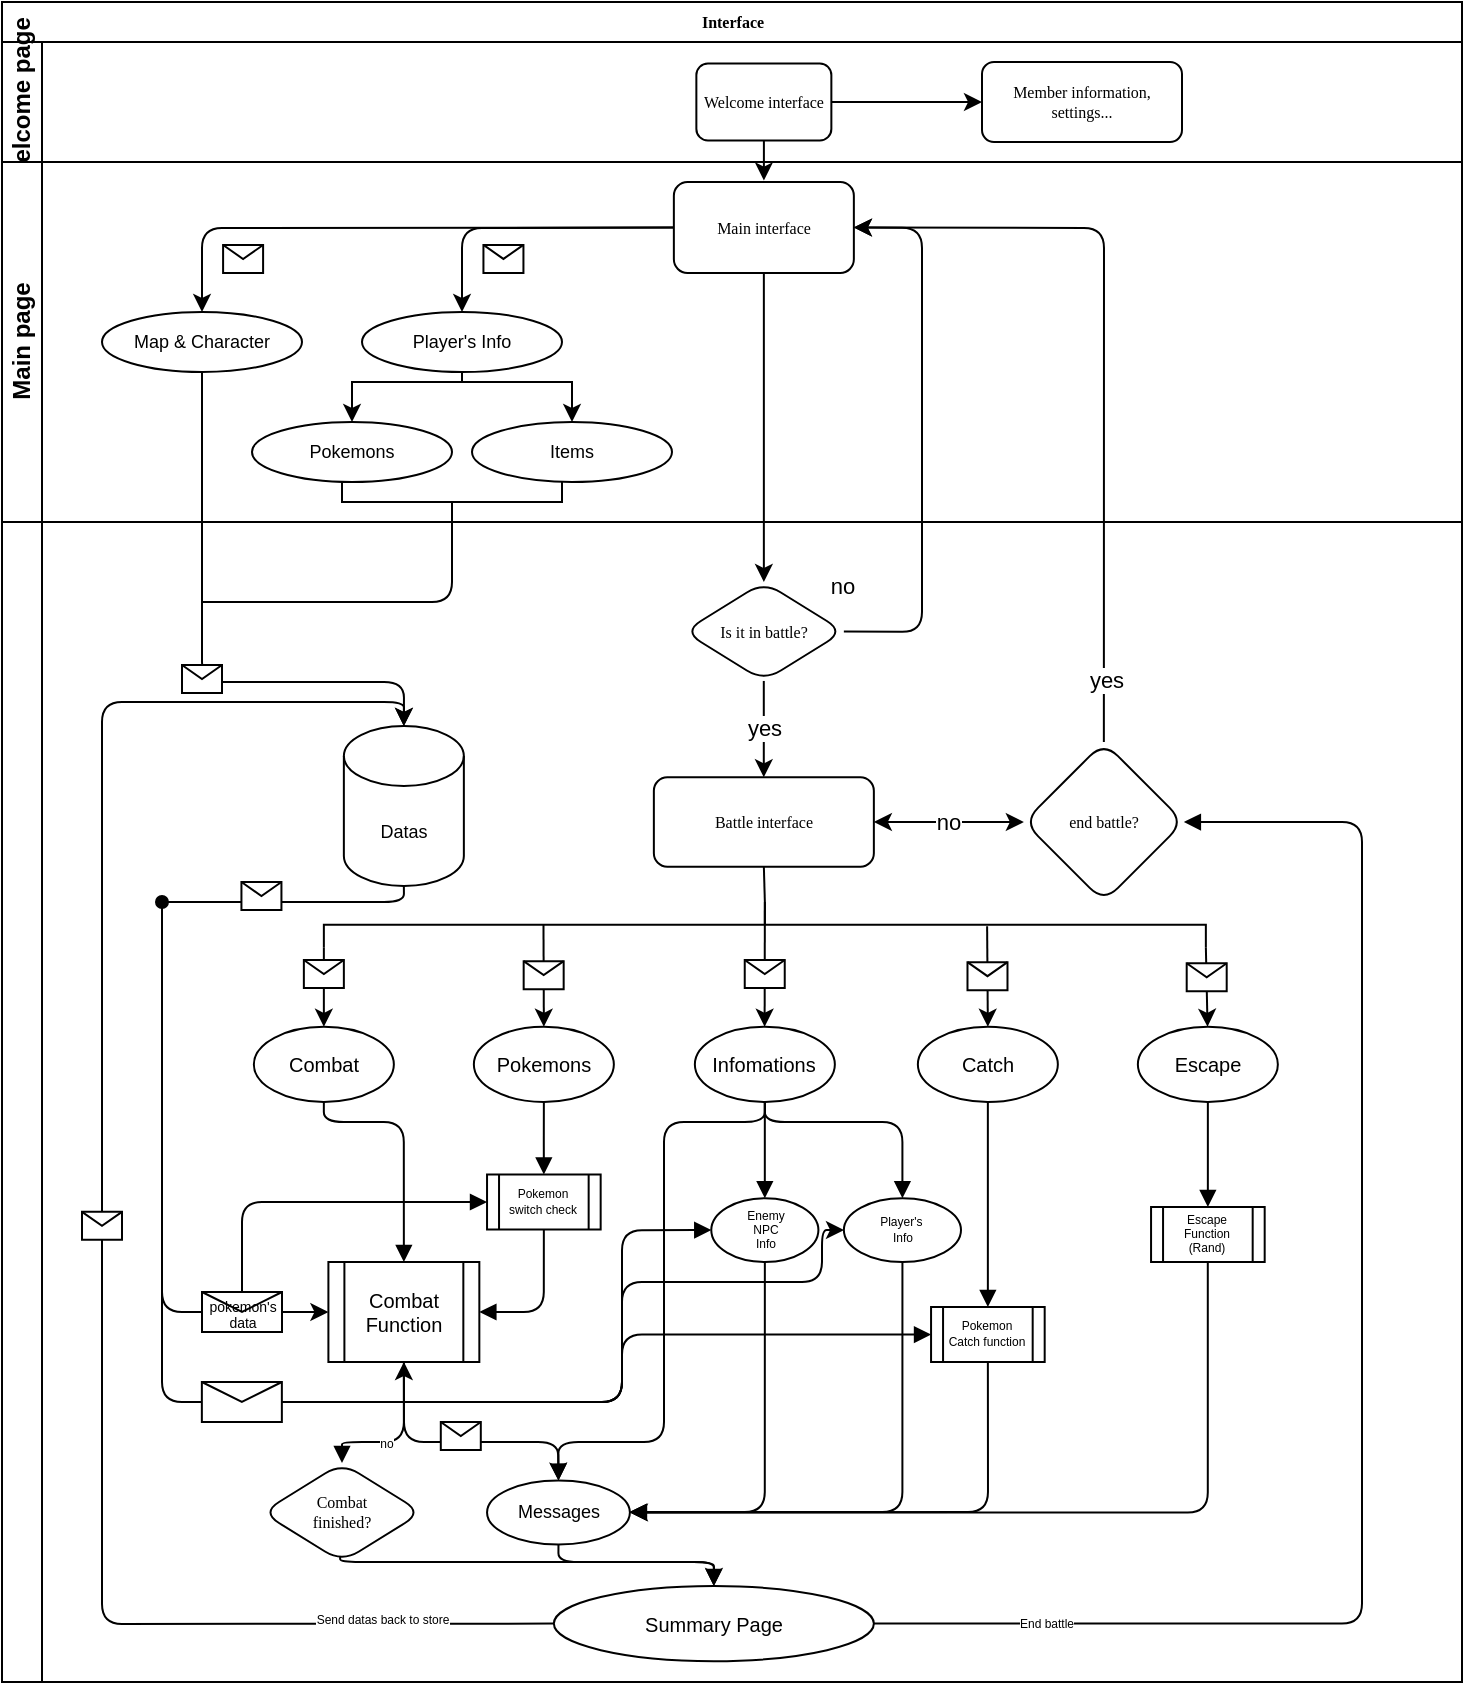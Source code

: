 <mxfile version="13.8.5" type="github">
  <diagram name="Page-1" id="c7488fd3-1785-93aa-aadb-54a6760d102a">
    <mxGraphModel dx="1728" dy="975" grid="1" gridSize="10" guides="1" tooltips="1" connect="1" arrows="1" fold="1" page="1" pageScale="1" pageWidth="1100" pageHeight="850" background="#ffffff" math="0" shadow="0">
      <root>
        <mxCell id="0" />
        <mxCell id="1" parent="0" />
        <mxCell id="2b4e8129b02d487f-1" value="Interface" style="swimlane;html=1;childLayout=stackLayout;horizontal=1;startSize=20;horizontalStack=0;rounded=0;shadow=0;labelBackgroundColor=none;strokeWidth=1;fontFamily=Verdana;fontSize=8;align=center;" parent="1" vertex="1">
          <mxGeometry x="170" y="4" width="730" height="840" as="geometry" />
        </mxCell>
        <mxCell id="2b4e8129b02d487f-2" value="Welcome page" style="swimlane;html=1;startSize=20;horizontal=0;" parent="2b4e8129b02d487f-1" vertex="1">
          <mxGeometry y="20" width="730" height="60" as="geometry" />
        </mxCell>
        <mxCell id="2b4e8129b02d487f-6" value="Welcome interface" style="rounded=1;whiteSpace=wrap;html=1;shadow=0;labelBackgroundColor=none;strokeWidth=1;fontFamily=Verdana;fontSize=8;align=center;" parent="2b4e8129b02d487f-2" vertex="1">
          <mxGeometry x="347.18" y="10.75" width="67.5" height="38.5" as="geometry" />
        </mxCell>
        <mxCell id="V-WNcpBq3XY5_iLDuH0P-9" value="Member information,&lt;br&gt;settings..." style="whiteSpace=wrap;html=1;rounded=1;shadow=0;fontFamily=Verdana;fontSize=8;strokeWidth=1;" vertex="1" parent="2b4e8129b02d487f-2">
          <mxGeometry x="490" y="10" width="100" height="40" as="geometry" />
        </mxCell>
        <mxCell id="V-WNcpBq3XY5_iLDuH0P-10" value="" style="edgeStyle=orthogonalEdgeStyle;rounded=0;orthogonalLoop=1;jettySize=auto;html=1;" edge="1" parent="2b4e8129b02d487f-2" source="2b4e8129b02d487f-6" target="V-WNcpBq3XY5_iLDuH0P-9">
          <mxGeometry relative="1" as="geometry" />
        </mxCell>
        <mxCell id="2b4e8129b02d487f-3" value="Main page" style="swimlane;html=1;startSize=20;horizontal=0;" parent="2b4e8129b02d487f-1" vertex="1">
          <mxGeometry y="80" width="730" height="180" as="geometry" />
        </mxCell>
        <mxCell id="V-WNcpBq3XY5_iLDuH0P-12" value="Main interface" style="whiteSpace=wrap;html=1;rounded=1;shadow=0;fontFamily=Verdana;fontSize=8;strokeWidth=1;" vertex="1" parent="2b4e8129b02d487f-3">
          <mxGeometry x="335.93" y="10" width="90" height="45.5" as="geometry" />
        </mxCell>
        <mxCell id="V-WNcpBq3XY5_iLDuH0P-33" value="Map &amp;amp; Character" style="ellipse;whiteSpace=wrap;html=1;fontSize=9;" vertex="1" parent="2b4e8129b02d487f-3">
          <mxGeometry x="50" y="75" width="100" height="30" as="geometry" />
        </mxCell>
        <mxCell id="V-WNcpBq3XY5_iLDuH0P-49" style="edgeStyle=orthogonalEdgeStyle;rounded=0;orthogonalLoop=1;jettySize=auto;html=1;entryX=0.5;entryY=0;entryDx=0;entryDy=0;fontSize=6;" edge="1" parent="2b4e8129b02d487f-3" source="V-WNcpBq3XY5_iLDuH0P-34" target="V-WNcpBq3XY5_iLDuH0P-39">
          <mxGeometry relative="1" as="geometry">
            <Array as="points">
              <mxPoint x="230" y="110" />
              <mxPoint x="175" y="110" />
            </Array>
          </mxGeometry>
        </mxCell>
        <mxCell id="V-WNcpBq3XY5_iLDuH0P-50" style="edgeStyle=orthogonalEdgeStyle;rounded=0;orthogonalLoop=1;jettySize=auto;html=1;entryX=0.5;entryY=0;entryDx=0;entryDy=0;fontSize=6;" edge="1" parent="2b4e8129b02d487f-3" source="V-WNcpBq3XY5_iLDuH0P-34" target="V-WNcpBq3XY5_iLDuH0P-40">
          <mxGeometry relative="1" as="geometry">
            <Array as="points">
              <mxPoint x="230" y="110" />
              <mxPoint x="285" y="110" />
            </Array>
          </mxGeometry>
        </mxCell>
        <mxCell id="V-WNcpBq3XY5_iLDuH0P-34" value="Player&#39;s Info" style="ellipse;whiteSpace=wrap;html=1;fontSize=9;" vertex="1" parent="2b4e8129b02d487f-3">
          <mxGeometry x="180" y="75" width="100" height="30" as="geometry" />
        </mxCell>
        <mxCell id="V-WNcpBq3XY5_iLDuH0P-39" value="Pokemons" style="ellipse;whiteSpace=wrap;html=1;fontSize=9;" vertex="1" parent="2b4e8129b02d487f-3">
          <mxGeometry x="125" y="130" width="100" height="30" as="geometry" />
        </mxCell>
        <mxCell id="V-WNcpBq3XY5_iLDuH0P-40" value="Items" style="ellipse;whiteSpace=wrap;html=1;fontSize=9;" vertex="1" parent="2b4e8129b02d487f-3">
          <mxGeometry x="235" y="130" width="100" height="30" as="geometry" />
        </mxCell>
        <mxCell id="V-WNcpBq3XY5_iLDuH0P-53" value="" style="endArrow=classic;html=1;fontSize=6;exitX=0;exitY=0.5;exitDx=0;exitDy=0;entryX=0.5;entryY=0;entryDx=0;entryDy=0;" edge="1" parent="2b4e8129b02d487f-3" source="V-WNcpBq3XY5_iLDuH0P-12" target="V-WNcpBq3XY5_iLDuH0P-34">
          <mxGeometry relative="1" as="geometry">
            <mxPoint x="90" y="40" as="sourcePoint" />
            <mxPoint x="190" y="40" as="targetPoint" />
            <Array as="points">
              <mxPoint x="230" y="33" />
            </Array>
          </mxGeometry>
        </mxCell>
        <mxCell id="V-WNcpBq3XY5_iLDuH0P-54" value="" style="shape=message;html=1;outlineConnect=0;" vertex="1" parent="V-WNcpBq3XY5_iLDuH0P-53">
          <mxGeometry width="20" height="14" relative="1" as="geometry">
            <mxPoint x="-21.21" y="8.54" as="offset" />
          </mxGeometry>
        </mxCell>
        <mxCell id="V-WNcpBq3XY5_iLDuH0P-55" value="" style="endArrow=classic;html=1;fontSize=6;exitX=0;exitY=0.5;exitDx=0;exitDy=0;entryX=0.5;entryY=0;entryDx=0;entryDy=0;" edge="1" parent="2b4e8129b02d487f-3" source="V-WNcpBq3XY5_iLDuH0P-12" target="V-WNcpBq3XY5_iLDuH0P-33">
          <mxGeometry relative="1" as="geometry">
            <mxPoint x="90" y="50" as="sourcePoint" />
            <mxPoint x="190" y="50" as="targetPoint" />
            <Array as="points">
              <mxPoint x="100" y="33" />
            </Array>
          </mxGeometry>
        </mxCell>
        <mxCell id="V-WNcpBq3XY5_iLDuH0P-56" value="" style="shape=message;html=1;outlineConnect=0;" vertex="1" parent="V-WNcpBq3XY5_iLDuH0P-55">
          <mxGeometry width="20" height="14" relative="1" as="geometry">
            <mxPoint x="-86.38" y="8.6" as="offset" />
          </mxGeometry>
        </mxCell>
        <mxCell id="V-WNcpBq3XY5_iLDuH0P-13" value="" style="edgeStyle=orthogonalEdgeStyle;rounded=0;orthogonalLoop=1;jettySize=auto;html=1;" edge="1" parent="2b4e8129b02d487f-1" source="2b4e8129b02d487f-6" target="V-WNcpBq3XY5_iLDuH0P-12">
          <mxGeometry relative="1" as="geometry" />
        </mxCell>
        <mxCell id="V-WNcpBq3XY5_iLDuH0P-15" value="" style="edgeStyle=orthogonalEdgeStyle;rounded=0;orthogonalLoop=1;jettySize=auto;html=1;" edge="1" parent="2b4e8129b02d487f-1" source="V-WNcpBq3XY5_iLDuH0P-12" target="V-WNcpBq3XY5_iLDuH0P-14">
          <mxGeometry relative="1" as="geometry" />
        </mxCell>
        <mxCell id="V-WNcpBq3XY5_iLDuH0P-16" value="" style="endArrow=classic;html=1;exitX=1;exitY=0.5;exitDx=0;exitDy=0;entryX=1;entryY=0.5;entryDx=0;entryDy=0;" edge="1" parent="2b4e8129b02d487f-1" source="V-WNcpBq3XY5_iLDuH0P-14" target="V-WNcpBq3XY5_iLDuH0P-12">
          <mxGeometry width="50" height="50" relative="1" as="geometry">
            <mxPoint x="240" y="410" as="sourcePoint" />
            <mxPoint x="290" y="360" as="targetPoint" />
            <Array as="points">
              <mxPoint x="460" y="315" />
              <mxPoint x="460" y="113" />
            </Array>
          </mxGeometry>
        </mxCell>
        <mxCell id="V-WNcpBq3XY5_iLDuH0P-25" value="no" style="edgeLabel;html=1;align=center;verticalAlign=middle;resizable=0;points=[];" vertex="1" connectable="0" parent="V-WNcpBq3XY5_iLDuH0P-16">
          <mxGeometry x="-0.431" y="20" relative="1" as="geometry">
            <mxPoint x="-20" y="16.11" as="offset" />
          </mxGeometry>
        </mxCell>
        <mxCell id="V-WNcpBq3XY5_iLDuH0P-21" value="" style="endArrow=classic;html=1;exitX=0.5;exitY=0;exitDx=0;exitDy=0;entryX=1;entryY=0.5;entryDx=0;entryDy=0;" edge="1" parent="2b4e8129b02d487f-1" source="V-WNcpBq3XY5_iLDuH0P-19" target="V-WNcpBq3XY5_iLDuH0P-12">
          <mxGeometry width="50" height="50" relative="1" as="geometry">
            <mxPoint x="250" y="360" as="sourcePoint" />
            <mxPoint x="300" y="310" as="targetPoint" />
            <Array as="points">
              <mxPoint x="551" y="113" />
            </Array>
          </mxGeometry>
        </mxCell>
        <mxCell id="V-WNcpBq3XY5_iLDuH0P-28" value="yes" style="edgeLabel;html=1;align=center;verticalAlign=middle;resizable=0;points=[];" vertex="1" connectable="0" parent="V-WNcpBq3XY5_iLDuH0P-21">
          <mxGeometry x="-0.835" y="-1" relative="1" as="geometry">
            <mxPoint as="offset" />
          </mxGeometry>
        </mxCell>
        <mxCell id="V-WNcpBq3XY5_iLDuH0P-63" value="" style="endArrow=classic;html=1;fontSize=6;exitX=0.5;exitY=1;exitDx=0;exitDy=0;entryX=0.5;entryY=0;entryDx=0;entryDy=0;entryPerimeter=0;" edge="1" parent="2b4e8129b02d487f-1" source="V-WNcpBq3XY5_iLDuH0P-33" target="V-WNcpBq3XY5_iLDuH0P-38">
          <mxGeometry relative="1" as="geometry">
            <mxPoint x="100" y="320" as="sourcePoint" />
            <mxPoint x="200" y="320" as="targetPoint" />
            <Array as="points">
              <mxPoint x="100" y="300" />
              <mxPoint x="100" y="340" />
              <mxPoint x="201" y="340" />
            </Array>
          </mxGeometry>
        </mxCell>
        <mxCell id="V-WNcpBq3XY5_iLDuH0P-64" value="" style="shape=message;html=1;outlineConnect=0;" vertex="1" parent="V-WNcpBq3XY5_iLDuH0P-63">
          <mxGeometry width="20" height="14" relative="1" as="geometry">
            <mxPoint x="-10" y="7.5" as="offset" />
          </mxGeometry>
        </mxCell>
        <mxCell id="2b4e8129b02d487f-4" value="&amp;nbsp;" style="swimlane;html=1;startSize=20;horizontal=0;" parent="2b4e8129b02d487f-1" vertex="1">
          <mxGeometry y="260" width="730" height="580" as="geometry">
            <mxRectangle y="320" width="680" height="20" as="alternateBounds" />
          </mxGeometry>
        </mxCell>
        <mxCell id="V-WNcpBq3XY5_iLDuH0P-14" value="Is it in battle?" style="rhombus;whiteSpace=wrap;html=1;rounded=1;shadow=0;fontFamily=Verdana;fontSize=8;strokeWidth=1;" vertex="1" parent="2b4e8129b02d487f-4">
          <mxGeometry x="340.93" y="30" width="80" height="49.5" as="geometry" />
        </mxCell>
        <mxCell id="V-WNcpBq3XY5_iLDuH0P-17" value="Battle interface" style="whiteSpace=wrap;html=1;rounded=1;shadow=0;fontFamily=Verdana;fontSize=8;strokeWidth=1;" vertex="1" parent="2b4e8129b02d487f-4">
          <mxGeometry x="325.93" y="127.63" width="110" height="44.75" as="geometry" />
        </mxCell>
        <mxCell id="V-WNcpBq3XY5_iLDuH0P-18" value="yes" style="edgeStyle=orthogonalEdgeStyle;rounded=0;orthogonalLoop=1;jettySize=auto;html=1;" edge="1" parent="2b4e8129b02d487f-4" source="V-WNcpBq3XY5_iLDuH0P-14" target="V-WNcpBq3XY5_iLDuH0P-17">
          <mxGeometry relative="1" as="geometry">
            <Array as="points">
              <mxPoint x="380.93" y="100" />
              <mxPoint x="380.93" y="100" />
            </Array>
          </mxGeometry>
        </mxCell>
        <mxCell id="V-WNcpBq3XY5_iLDuH0P-19" value="end battle?" style="rhombus;whiteSpace=wrap;html=1;rounded=1;shadow=0;fontFamily=Verdana;fontSize=8;strokeWidth=1;" vertex="1" parent="2b4e8129b02d487f-4">
          <mxGeometry x="510.93" y="110.005" width="80" height="80" as="geometry" />
        </mxCell>
        <mxCell id="V-WNcpBq3XY5_iLDuH0P-24" value="no" style="endArrow=classic;startArrow=classic;html=1;entryX=1;entryY=0.5;entryDx=0;entryDy=0;" edge="1" parent="2b4e8129b02d487f-4" target="V-WNcpBq3XY5_iLDuH0P-17">
          <mxGeometry width="50" height="50" relative="1" as="geometry">
            <mxPoint x="510.93" y="150" as="sourcePoint" />
            <mxPoint x="450.93" y="170" as="targetPoint" />
            <Array as="points">
              <mxPoint x="510.93" y="150" />
            </Array>
          </mxGeometry>
        </mxCell>
        <mxCell id="V-WNcpBq3XY5_iLDuH0P-38" value="Datas" style="shape=cylinder3;whiteSpace=wrap;html=1;boundedLbl=1;backgroundOutline=1;size=15;fontSize=9;" vertex="1" parent="2b4e8129b02d487f-4">
          <mxGeometry x="170.93" y="102" width="60" height="80" as="geometry" />
        </mxCell>
        <mxCell id="V-WNcpBq3XY5_iLDuH0P-46" value="" style="strokeWidth=1;html=1;shape=mxgraph.flowchart.annotation_2;align=left;labelPosition=right;pointerEvents=1;fontSize=6;direction=north;" vertex="1" parent="2b4e8129b02d487f-4">
          <mxGeometry x="170" y="-20" width="110" height="20" as="geometry" />
        </mxCell>
        <mxCell id="V-WNcpBq3XY5_iLDuH0P-115" style="edgeStyle=orthogonalEdgeStyle;rounded=1;orthogonalLoop=1;jettySize=auto;html=1;entryX=0.5;entryY=0;entryDx=0;entryDy=0;endArrow=block;endFill=1;fontSize=6;" edge="1" parent="2b4e8129b02d487f-4" source="V-WNcpBq3XY5_iLDuH0P-67" target="V-WNcpBq3XY5_iLDuH0P-107">
          <mxGeometry relative="1" as="geometry">
            <Array as="points">
              <mxPoint x="161" y="300" />
              <mxPoint x="201" y="300" />
            </Array>
          </mxGeometry>
        </mxCell>
        <mxCell id="V-WNcpBq3XY5_iLDuH0P-67" value="&lt;font style=&quot;font-size: 10px&quot;&gt;Combat&lt;/font&gt;" style="ellipse;whiteSpace=wrap;html=1;strokeWidth=1;fontSize=6;" vertex="1" parent="2b4e8129b02d487f-4">
          <mxGeometry x="125.93" y="252.38" width="70" height="37.62" as="geometry" />
        </mxCell>
        <mxCell id="V-WNcpBq3XY5_iLDuH0P-122" style="edgeStyle=orthogonalEdgeStyle;rounded=1;orthogonalLoop=1;jettySize=auto;html=1;entryX=0.5;entryY=0;entryDx=0;entryDy=0;endArrow=block;endFill=1;fontSize=6;" edge="1" parent="2b4e8129b02d487f-4" source="V-WNcpBq3XY5_iLDuH0P-68" target="V-WNcpBq3XY5_iLDuH0P-120">
          <mxGeometry relative="1" as="geometry" />
        </mxCell>
        <mxCell id="V-WNcpBq3XY5_iLDuH0P-68" value="&lt;font size=&quot;1&quot;&gt;Pokemons&lt;/font&gt;" style="ellipse;whiteSpace=wrap;html=1;strokeWidth=1;fontSize=6;" vertex="1" parent="2b4e8129b02d487f-4">
          <mxGeometry x="235.93" y="252.38" width="70" height="37.62" as="geometry" />
        </mxCell>
        <mxCell id="V-WNcpBq3XY5_iLDuH0P-129" style="edgeStyle=orthogonalEdgeStyle;rounded=1;orthogonalLoop=1;jettySize=auto;html=1;endArrow=block;endFill=1;fontSize=6;" edge="1" parent="2b4e8129b02d487f-4" source="V-WNcpBq3XY5_iLDuH0P-69" target="V-WNcpBq3XY5_iLDuH0P-127">
          <mxGeometry relative="1" as="geometry" />
        </mxCell>
        <mxCell id="V-WNcpBq3XY5_iLDuH0P-130" style="edgeStyle=orthogonalEdgeStyle;rounded=1;orthogonalLoop=1;jettySize=auto;html=1;entryX=0.5;entryY=0;entryDx=0;entryDy=0;endArrow=block;endFill=1;fontSize=6;" edge="1" parent="2b4e8129b02d487f-4" source="V-WNcpBq3XY5_iLDuH0P-69" target="V-WNcpBq3XY5_iLDuH0P-124">
          <mxGeometry relative="1" as="geometry">
            <Array as="points">
              <mxPoint x="381" y="300" />
              <mxPoint x="331" y="300" />
              <mxPoint x="331" y="460" />
              <mxPoint x="278" y="460" />
            </Array>
          </mxGeometry>
        </mxCell>
        <mxCell id="V-WNcpBq3XY5_iLDuH0P-131" style="edgeStyle=orthogonalEdgeStyle;rounded=1;orthogonalLoop=1;jettySize=auto;html=1;entryX=0.5;entryY=0;entryDx=0;entryDy=0;endArrow=block;endFill=1;fontSize=6;" edge="1" parent="2b4e8129b02d487f-4" source="V-WNcpBq3XY5_iLDuH0P-69" target="V-WNcpBq3XY5_iLDuH0P-128">
          <mxGeometry relative="1" as="geometry">
            <Array as="points">
              <mxPoint x="381" y="300" />
              <mxPoint x="450" y="300" />
            </Array>
          </mxGeometry>
        </mxCell>
        <mxCell id="V-WNcpBq3XY5_iLDuH0P-69" value="&lt;font size=&quot;1&quot;&gt;Infomations&lt;/font&gt;" style="ellipse;whiteSpace=wrap;html=1;strokeWidth=1;fontSize=6;" vertex="1" parent="2b4e8129b02d487f-4">
          <mxGeometry x="346.43" y="252.38" width="70" height="37.62" as="geometry" />
        </mxCell>
        <mxCell id="V-WNcpBq3XY5_iLDuH0P-150" style="edgeStyle=orthogonalEdgeStyle;rounded=1;orthogonalLoop=1;jettySize=auto;html=1;entryX=0.5;entryY=0;entryDx=0;entryDy=0;startArrow=none;startFill=0;endArrow=block;endFill=1;fontSize=6;" edge="1" parent="2b4e8129b02d487f-4" source="V-WNcpBq3XY5_iLDuH0P-70" target="V-WNcpBq3XY5_iLDuH0P-149">
          <mxGeometry relative="1" as="geometry" />
        </mxCell>
        <mxCell id="V-WNcpBq3XY5_iLDuH0P-70" value="&lt;font style=&quot;font-size: 10px&quot;&gt;Catch&lt;/font&gt;" style="ellipse;whiteSpace=wrap;html=1;strokeWidth=1;fontSize=6;" vertex="1" parent="2b4e8129b02d487f-4">
          <mxGeometry x="457.93" y="252.38" width="70" height="37.62" as="geometry" />
        </mxCell>
        <mxCell id="V-WNcpBq3XY5_iLDuH0P-161" style="edgeStyle=orthogonalEdgeStyle;rounded=1;orthogonalLoop=1;jettySize=auto;html=1;entryX=0.5;entryY=0;entryDx=0;entryDy=0;startArrow=none;startFill=0;endArrow=block;endFill=1;fontSize=6;" edge="1" parent="2b4e8129b02d487f-4" source="V-WNcpBq3XY5_iLDuH0P-71" target="V-WNcpBq3XY5_iLDuH0P-158">
          <mxGeometry relative="1" as="geometry" />
        </mxCell>
        <mxCell id="V-WNcpBq3XY5_iLDuH0P-71" value="&lt;font style=&quot;font-size: 10px&quot;&gt;Escape&lt;/font&gt;" style="ellipse;whiteSpace=wrap;html=1;strokeWidth=1;fontSize=6;" vertex="1" parent="2b4e8129b02d487f-4">
          <mxGeometry x="567.93" y="252.38" width="70" height="37.62" as="geometry" />
        </mxCell>
        <mxCell id="V-WNcpBq3XY5_iLDuH0P-72" value="" style="strokeWidth=1;html=1;shape=mxgraph.flowchart.annotation_2;align=left;labelPosition=right;pointerEvents=1;fontSize=6;direction=south;" vertex="1" parent="2b4e8129b02d487f-4">
          <mxGeometry x="160.93" y="190.01" width="441" height="22.62" as="geometry" />
        </mxCell>
        <mxCell id="V-WNcpBq3XY5_iLDuH0P-73" value="" style="endArrow=classic;html=1;fontSize=6;exitX=1;exitY=1;exitDx=0;exitDy=0;exitPerimeter=0;entryX=0.5;entryY=0;entryDx=0;entryDy=0;" edge="1" parent="2b4e8129b02d487f-4" source="V-WNcpBq3XY5_iLDuH0P-72" target="V-WNcpBq3XY5_iLDuH0P-67">
          <mxGeometry relative="1" as="geometry">
            <mxPoint x="222.93" y="230" as="sourcePoint" />
            <mxPoint x="322.93" y="230" as="targetPoint" />
          </mxGeometry>
        </mxCell>
        <mxCell id="V-WNcpBq3XY5_iLDuH0P-74" value="" style="shape=message;html=1;outlineConnect=0;" vertex="1" parent="V-WNcpBq3XY5_iLDuH0P-73">
          <mxGeometry width="20" height="14" relative="1" as="geometry">
            <mxPoint x="-10" y="-13.63" as="offset" />
          </mxGeometry>
        </mxCell>
        <mxCell id="V-WNcpBq3XY5_iLDuH0P-75" value="" style="endArrow=classic;html=1;fontSize=6;exitX=0.489;exitY=0.751;exitDx=0;exitDy=0;exitPerimeter=0;entryX=0.5;entryY=0;entryDx=0;entryDy=0;" edge="1" parent="2b4e8129b02d487f-4" source="V-WNcpBq3XY5_iLDuH0P-72" target="V-WNcpBq3XY5_iLDuH0P-68">
          <mxGeometry relative="1" as="geometry">
            <mxPoint x="242.93" y="330" as="sourcePoint" />
            <mxPoint x="342.93" y="330" as="targetPoint" />
          </mxGeometry>
        </mxCell>
        <mxCell id="V-WNcpBq3XY5_iLDuH0P-76" value="" style="shape=message;html=1;outlineConnect=0;" vertex="1" parent="V-WNcpBq3XY5_iLDuH0P-75">
          <mxGeometry width="20" height="14" relative="1" as="geometry">
            <mxPoint x="-10" y="-7" as="offset" />
          </mxGeometry>
        </mxCell>
        <mxCell id="V-WNcpBq3XY5_iLDuH0P-78" value="" style="endArrow=classic;html=1;fontSize=6;exitX=0;exitY=0.5;exitDx=0;exitDy=0;exitPerimeter=0;" edge="1" parent="2b4e8129b02d487f-4" source="V-WNcpBq3XY5_iLDuH0P-72" target="V-WNcpBq3XY5_iLDuH0P-69">
          <mxGeometry relative="1" as="geometry">
            <mxPoint x="280.739" y="211.071" as="sourcePoint" />
            <mxPoint x="280.93" y="262.38" as="targetPoint" />
          </mxGeometry>
        </mxCell>
        <mxCell id="V-WNcpBq3XY5_iLDuH0P-79" value="" style="shape=message;html=1;outlineConnect=0;" vertex="1" parent="V-WNcpBq3XY5_iLDuH0P-78">
          <mxGeometry width="20" height="14" relative="1" as="geometry">
            <mxPoint x="-10" y="-2" as="offset" />
          </mxGeometry>
        </mxCell>
        <mxCell id="V-WNcpBq3XY5_iLDuH0P-80" value="" style="endArrow=classic;html=1;fontSize=6;exitX=0.534;exitY=0.248;exitDx=0;exitDy=0;exitPerimeter=0;entryX=0.5;entryY=0;entryDx=0;entryDy=0;" edge="1" parent="2b4e8129b02d487f-4" source="V-WNcpBq3XY5_iLDuH0P-72" target="V-WNcpBq3XY5_iLDuH0P-70">
          <mxGeometry relative="1" as="geometry">
            <mxPoint x="290.739" y="221.071" as="sourcePoint" />
            <mxPoint x="290.93" y="272.38" as="targetPoint" />
          </mxGeometry>
        </mxCell>
        <mxCell id="V-WNcpBq3XY5_iLDuH0P-81" value="" style="shape=message;html=1;outlineConnect=0;" vertex="1" parent="V-WNcpBq3XY5_iLDuH0P-80">
          <mxGeometry width="20" height="14" relative="1" as="geometry">
            <mxPoint x="-10" y="-7" as="offset" />
          </mxGeometry>
        </mxCell>
        <mxCell id="V-WNcpBq3XY5_iLDuH0P-104" value="" style="endArrow=classic;html=1;fontSize=6;exitX=1;exitY=0;exitDx=0;exitDy=0;exitPerimeter=0;" edge="1" parent="2b4e8129b02d487f-4" source="V-WNcpBq3XY5_iLDuH0P-72" target="V-WNcpBq3XY5_iLDuH0P-71">
          <mxGeometry relative="1" as="geometry">
            <mxPoint x="280.739" y="211.071" as="sourcePoint" />
            <mxPoint x="280.93" y="262.38" as="targetPoint" />
          </mxGeometry>
        </mxCell>
        <mxCell id="V-WNcpBq3XY5_iLDuH0P-105" value="" style="shape=message;html=1;outlineConnect=0;" vertex="1" parent="V-WNcpBq3XY5_iLDuH0P-104">
          <mxGeometry width="20" height="14" relative="1" as="geometry">
            <mxPoint x="-10" y="-12" as="offset" />
          </mxGeometry>
        </mxCell>
        <mxCell id="V-WNcpBq3XY5_iLDuH0P-106" value="" style="endArrow=none;html=1;fontSize=6;entryX=0.5;entryY=1;entryDx=0;entryDy=0;exitX=0;exitY=0.5;exitDx=0;exitDy=0;exitPerimeter=0;" edge="1" parent="2b4e8129b02d487f-4" source="V-WNcpBq3XY5_iLDuH0P-72" target="V-WNcpBq3XY5_iLDuH0P-17">
          <mxGeometry width="50" height="50" relative="1" as="geometry">
            <mxPoint x="170.93" y="290" as="sourcePoint" />
            <mxPoint x="220.93" y="240" as="targetPoint" />
          </mxGeometry>
        </mxCell>
        <mxCell id="V-WNcpBq3XY5_iLDuH0P-139" style="edgeStyle=orthogonalEdgeStyle;rounded=1;orthogonalLoop=1;jettySize=auto;html=1;endArrow=block;endFill=1;fontSize=6;startArrow=classic;startFill=1;" edge="1" parent="2b4e8129b02d487f-4" source="V-WNcpBq3XY5_iLDuH0P-107" target="V-WNcpBq3XY5_iLDuH0P-138">
          <mxGeometry relative="1" as="geometry">
            <Array as="points">
              <mxPoint x="201" y="460" />
              <mxPoint x="170" y="460" />
            </Array>
          </mxGeometry>
        </mxCell>
        <mxCell id="V-WNcpBq3XY5_iLDuH0P-140" value="no" style="edgeLabel;html=1;align=center;verticalAlign=middle;resizable=0;points=[];fontSize=6;" vertex="1" connectable="0" parent="V-WNcpBq3XY5_iLDuH0P-139">
          <mxGeometry x="0.211" y="1" relative="1" as="geometry">
            <mxPoint as="offset" />
          </mxGeometry>
        </mxCell>
        <mxCell id="V-WNcpBq3XY5_iLDuH0P-107" value="&lt;font style=&quot;font-size: 10px&quot;&gt;Combat Function&lt;/font&gt;" style="shape=process;whiteSpace=wrap;html=1;backgroundOutline=1;strokeWidth=1;fontSize=6;" vertex="1" parent="2b4e8129b02d487f-4">
          <mxGeometry x="163.2" y="370" width="75.47" height="50" as="geometry" />
        </mxCell>
        <mxCell id="V-WNcpBq3XY5_iLDuH0P-108" value="" style="endArrow=oval;html=1;fontSize=6;exitX=0.5;exitY=1;exitDx=0;exitDy=0;exitPerimeter=0;endFill=1;" edge="1" parent="2b4e8129b02d487f-4" source="V-WNcpBq3XY5_iLDuH0P-38">
          <mxGeometry relative="1" as="geometry">
            <mxPoint x="100.93" y="150" as="sourcePoint" />
            <mxPoint x="80" y="190" as="targetPoint" />
            <Array as="points">
              <mxPoint x="201" y="190" />
            </Array>
          </mxGeometry>
        </mxCell>
        <mxCell id="V-WNcpBq3XY5_iLDuH0P-109" value="" style="shape=message;html=1;outlineConnect=0;" vertex="1" parent="V-WNcpBq3XY5_iLDuH0P-108">
          <mxGeometry width="20" height="14" relative="1" as="geometry">
            <mxPoint x="-24.78" y="-10" as="offset" />
          </mxGeometry>
        </mxCell>
        <mxCell id="V-WNcpBq3XY5_iLDuH0P-123" style="edgeStyle=orthogonalEdgeStyle;rounded=1;orthogonalLoop=1;jettySize=auto;html=1;exitX=0.5;exitY=1;exitDx=0;exitDy=0;entryX=1;entryY=0.5;entryDx=0;entryDy=0;endArrow=block;endFill=1;fontSize=6;" edge="1" parent="2b4e8129b02d487f-4" source="V-WNcpBq3XY5_iLDuH0P-120" target="V-WNcpBq3XY5_iLDuH0P-107">
          <mxGeometry relative="1" as="geometry" />
        </mxCell>
        <mxCell id="V-WNcpBq3XY5_iLDuH0P-120" value="Pokemon&lt;br&gt;switch check" style="shape=process;whiteSpace=wrap;html=1;backgroundOutline=1;strokeWidth=1;fontSize=6;" vertex="1" parent="2b4e8129b02d487f-4">
          <mxGeometry x="242.52" y="326.25" width="56.81" height="27.5" as="geometry" />
        </mxCell>
        <mxCell id="V-WNcpBq3XY5_iLDuH0P-152" style="edgeStyle=orthogonalEdgeStyle;rounded=1;orthogonalLoop=1;jettySize=auto;html=1;entryX=0.5;entryY=0;entryDx=0;entryDy=0;startArrow=none;startFill=0;endArrow=block;endFill=1;fontSize=6;" edge="1" parent="2b4e8129b02d487f-4" source="V-WNcpBq3XY5_iLDuH0P-124" target="V-WNcpBq3XY5_iLDuH0P-141">
          <mxGeometry relative="1" as="geometry">
            <Array as="points">
              <mxPoint x="278" y="520" />
              <mxPoint x="356" y="520" />
            </Array>
          </mxGeometry>
        </mxCell>
        <mxCell id="V-WNcpBq3XY5_iLDuH0P-124" value="&lt;font style=&quot;font-size: 9px&quot;&gt;Messages&lt;/font&gt;" style="ellipse;whiteSpace=wrap;html=1;strokeWidth=1;fontSize=6;" vertex="1" parent="2b4e8129b02d487f-4">
          <mxGeometry x="242.52" y="479.3" width="71.43" height="31.9" as="geometry" />
        </mxCell>
        <mxCell id="V-WNcpBq3XY5_iLDuH0P-146" style="edgeStyle=orthogonalEdgeStyle;rounded=1;orthogonalLoop=1;jettySize=auto;html=1;entryX=1;entryY=0.5;entryDx=0;entryDy=0;startArrow=none;startFill=0;endArrow=block;endFill=1;fontSize=6;" edge="1" parent="2b4e8129b02d487f-4" source="V-WNcpBq3XY5_iLDuH0P-127" target="V-WNcpBq3XY5_iLDuH0P-124">
          <mxGeometry relative="1" as="geometry">
            <Array as="points">
              <mxPoint x="381" y="495" />
              <mxPoint x="314" y="495" />
            </Array>
          </mxGeometry>
        </mxCell>
        <mxCell id="V-WNcpBq3XY5_iLDuH0P-127" value="Enemy&lt;br&gt;NPC&lt;br&gt;Info" style="ellipse;whiteSpace=wrap;html=1;strokeWidth=1;fontSize=6;" vertex="1" parent="2b4e8129b02d487f-4">
          <mxGeometry x="354.64" y="338.1" width="53.57" height="31.9" as="geometry" />
        </mxCell>
        <mxCell id="V-WNcpBq3XY5_iLDuH0P-147" style="edgeStyle=orthogonalEdgeStyle;rounded=1;orthogonalLoop=1;jettySize=auto;html=1;entryX=1;entryY=0.5;entryDx=0;entryDy=0;startArrow=none;startFill=0;endArrow=block;endFill=1;fontSize=6;" edge="1" parent="2b4e8129b02d487f-4" source="V-WNcpBq3XY5_iLDuH0P-128" target="V-WNcpBq3XY5_iLDuH0P-124">
          <mxGeometry relative="1" as="geometry">
            <Array as="points">
              <mxPoint x="450" y="495" />
              <mxPoint x="314" y="495" />
            </Array>
          </mxGeometry>
        </mxCell>
        <mxCell id="V-WNcpBq3XY5_iLDuH0P-128" value="Player&#39;s&amp;nbsp;&lt;br&gt;Info" style="ellipse;whiteSpace=wrap;html=1;strokeWidth=1;fontSize=6;" vertex="1" parent="2b4e8129b02d487f-4">
          <mxGeometry x="420.93" y="338.1" width="58.57" height="31.9" as="geometry" />
        </mxCell>
        <mxCell id="V-WNcpBq3XY5_iLDuH0P-132" value="" style="endArrow=classic;html=1;fontSize=6;" edge="1" parent="2b4e8129b02d487f-4">
          <mxGeometry relative="1" as="geometry">
            <mxPoint x="80" y="190" as="sourcePoint" />
            <mxPoint x="421" y="354" as="targetPoint" />
            <Array as="points">
              <mxPoint x="80" y="440" />
              <mxPoint x="310" y="440" />
              <mxPoint x="310" y="380" />
              <mxPoint x="410" y="380" />
              <mxPoint x="410" y="354" />
            </Array>
          </mxGeometry>
        </mxCell>
        <mxCell id="V-WNcpBq3XY5_iLDuH0P-133" value="" style="shape=message;html=1;outlineConnect=0;" vertex="1" parent="V-WNcpBq3XY5_iLDuH0P-132">
          <mxGeometry width="40" height="20" relative="1" as="geometry">
            <mxPoint x="-68.57" y="-10" as="offset" />
          </mxGeometry>
        </mxCell>
        <mxCell id="V-WNcpBq3XY5_iLDuH0P-134" style="edgeStyle=orthogonalEdgeStyle;rounded=1;orthogonalLoop=1;jettySize=auto;html=1;exitX=1;exitY=0.5;exitDx=0;exitDy=0;entryX=0;entryY=0.5;entryDx=0;entryDy=0;endArrow=block;endFill=1;fontSize=6;" edge="1" parent="V-WNcpBq3XY5_iLDuH0P-132" source="V-WNcpBq3XY5_iLDuH0P-133" target="V-WNcpBq3XY5_iLDuH0P-127">
          <mxGeometry relative="1" as="geometry">
            <Array as="points">
              <mxPoint x="310" y="440" />
              <mxPoint x="310" y="354" />
            </Array>
          </mxGeometry>
        </mxCell>
        <mxCell id="V-WNcpBq3XY5_iLDuH0P-151" style="edgeStyle=orthogonalEdgeStyle;rounded=1;orthogonalLoop=1;jettySize=auto;html=1;exitX=1;exitY=0.5;exitDx=0;exitDy=0;entryX=0;entryY=0.5;entryDx=0;entryDy=0;startArrow=none;startFill=0;endArrow=block;endFill=1;fontSize=6;" edge="1" parent="V-WNcpBq3XY5_iLDuH0P-132" source="V-WNcpBq3XY5_iLDuH0P-133" target="V-WNcpBq3XY5_iLDuH0P-149">
          <mxGeometry relative="1" as="geometry">
            <Array as="points">
              <mxPoint x="310" y="440" />
              <mxPoint x="310" y="406" />
            </Array>
          </mxGeometry>
        </mxCell>
        <mxCell id="V-WNcpBq3XY5_iLDuH0P-136" value="" style="endArrow=classic;html=1;fontSize=6;exitX=0.5;exitY=1;exitDx=0;exitDy=0;entryX=0.5;entryY=0;entryDx=0;entryDy=0;" edge="1" parent="2b4e8129b02d487f-4" source="V-WNcpBq3XY5_iLDuH0P-107" target="V-WNcpBq3XY5_iLDuH0P-124">
          <mxGeometry relative="1" as="geometry">
            <mxPoint x="160" y="470" as="sourcePoint" />
            <mxPoint x="260" y="470" as="targetPoint" />
            <Array as="points">
              <mxPoint x="201" y="460" />
              <mxPoint x="278" y="460" />
            </Array>
          </mxGeometry>
        </mxCell>
        <mxCell id="V-WNcpBq3XY5_iLDuH0P-137" value="" style="shape=message;html=1;outlineConnect=0;" vertex="1" parent="V-WNcpBq3XY5_iLDuH0P-136">
          <mxGeometry width="20" height="14" relative="1" as="geometry">
            <mxPoint x="-9.6" y="-10" as="offset" />
          </mxGeometry>
        </mxCell>
        <mxCell id="V-WNcpBq3XY5_iLDuH0P-138" value="Combat &lt;br&gt;finished?" style="rhombus;whiteSpace=wrap;html=1;rounded=1;shadow=0;fontFamily=Verdana;fontSize=8;strokeWidth=1;" vertex="1" parent="2b4e8129b02d487f-4">
          <mxGeometry x="130.0" y="470.5" width="80" height="49.5" as="geometry" />
        </mxCell>
        <mxCell id="V-WNcpBq3XY5_iLDuH0P-141" value="&lt;font size=&quot;1&quot;&gt;Summary Page&lt;/font&gt;" style="ellipse;whiteSpace=wrap;html=1;strokeWidth=1;fontSize=6;" vertex="1" parent="2b4e8129b02d487f-4">
          <mxGeometry x="275.93" y="532" width="160" height="37.62" as="geometry" />
        </mxCell>
        <mxCell id="V-WNcpBq3XY5_iLDuH0P-142" value="" style="endArrow=classic;html=1;fontSize=6;exitX=0;exitY=0.5;exitDx=0;exitDy=0;entryX=0.5;entryY=0;entryDx=0;entryDy=0;entryPerimeter=0;" edge="1" parent="2b4e8129b02d487f-4" source="V-WNcpBq3XY5_iLDuH0P-141" target="V-WNcpBq3XY5_iLDuH0P-38">
          <mxGeometry relative="1" as="geometry">
            <mxPoint x="10" y="430" as="sourcePoint" />
            <mxPoint x="40" y="180" as="targetPoint" />
            <Array as="points">
              <mxPoint x="50" y="551" />
              <mxPoint x="50" y="90" />
              <mxPoint x="201" y="90" />
            </Array>
          </mxGeometry>
        </mxCell>
        <mxCell id="V-WNcpBq3XY5_iLDuH0P-143" value="" style="shape=message;html=1;outlineConnect=0;" vertex="1" parent="V-WNcpBq3XY5_iLDuH0P-142">
          <mxGeometry width="20" height="14" relative="1" as="geometry">
            <mxPoint x="-10" y="-7" as="offset" />
          </mxGeometry>
        </mxCell>
        <mxCell id="V-WNcpBq3XY5_iLDuH0P-163" value="Send datas back to store" style="edgeLabel;html=1;align=center;verticalAlign=middle;resizable=0;points=[];fontSize=6;" vertex="1" connectable="0" parent="V-WNcpBq3XY5_iLDuH0P-142">
          <mxGeometry x="-0.796" y="-2" relative="1" as="geometry">
            <mxPoint as="offset" />
          </mxGeometry>
        </mxCell>
        <mxCell id="V-WNcpBq3XY5_iLDuH0P-144" style="edgeStyle=orthogonalEdgeStyle;rounded=1;orthogonalLoop=1;jettySize=auto;html=1;startArrow=none;startFill=0;endArrow=block;endFill=1;fontSize=6;entryX=1;entryY=0.5;entryDx=0;entryDy=0;exitX=1;exitY=0.5;exitDx=0;exitDy=0;" edge="1" parent="2b4e8129b02d487f-4" source="V-WNcpBq3XY5_iLDuH0P-141" target="V-WNcpBq3XY5_iLDuH0P-19">
          <mxGeometry relative="1" as="geometry">
            <mxPoint x="670" y="140" as="targetPoint" />
            <Array as="points">
              <mxPoint x="680" y="551" />
              <mxPoint x="680" y="150" />
            </Array>
          </mxGeometry>
        </mxCell>
        <mxCell id="V-WNcpBq3XY5_iLDuH0P-164" value="End battle" style="edgeLabel;html=1;align=center;verticalAlign=middle;resizable=0;points=[];fontSize=6;" vertex="1" connectable="0" parent="V-WNcpBq3XY5_iLDuH0P-144">
          <mxGeometry x="-0.766" relative="1" as="geometry">
            <mxPoint as="offset" />
          </mxGeometry>
        </mxCell>
        <mxCell id="V-WNcpBq3XY5_iLDuH0P-149" value="Pokemon&lt;br&gt;Catch function" style="shape=process;whiteSpace=wrap;html=1;backgroundOutline=1;strokeWidth=1;fontSize=6;" vertex="1" parent="2b4e8129b02d487f-4">
          <mxGeometry x="464.53" y="392.5" width="56.81" height="27.5" as="geometry" />
        </mxCell>
        <mxCell id="V-WNcpBq3XY5_iLDuH0P-157" value="" style="endArrow=classic;html=1;fontSize=6;exitX=0.489;exitY=0.941;exitDx=0;exitDy=0;exitPerimeter=0;entryX=0.5;entryY=0;entryDx=0;entryDy=0;" edge="1" parent="2b4e8129b02d487f-4" source="V-WNcpBq3XY5_iLDuH0P-138" target="V-WNcpBq3XY5_iLDuH0P-141">
          <mxGeometry width="50" height="50" relative="1" as="geometry">
            <mxPoint x="220" y="610" as="sourcePoint" />
            <mxPoint x="270" y="560" as="targetPoint" />
            <Array as="points">
              <mxPoint x="169" y="520" />
              <mxPoint x="356" y="520" />
            </Array>
          </mxGeometry>
        </mxCell>
        <mxCell id="V-WNcpBq3XY5_iLDuH0P-162" style="edgeStyle=orthogonalEdgeStyle;rounded=1;orthogonalLoop=1;jettySize=auto;html=1;entryX=1;entryY=0.5;entryDx=0;entryDy=0;startArrow=none;startFill=0;endArrow=block;endFill=1;fontSize=6;" edge="1" parent="2b4e8129b02d487f-4" source="V-WNcpBq3XY5_iLDuH0P-158" target="V-WNcpBq3XY5_iLDuH0P-124">
          <mxGeometry relative="1" as="geometry">
            <Array as="points">
              <mxPoint x="603" y="495" />
            </Array>
          </mxGeometry>
        </mxCell>
        <mxCell id="V-WNcpBq3XY5_iLDuH0P-158" value="Escape&lt;br&gt;Function&lt;br&gt;(Rand)" style="shape=process;whiteSpace=wrap;html=1;backgroundOutline=1;strokeWidth=1;fontSize=6;" vertex="1" parent="2b4e8129b02d487f-4">
          <mxGeometry x="574.53" y="342.5" width="56.81" height="27.5" as="geometry" />
        </mxCell>
        <mxCell id="V-WNcpBq3XY5_iLDuH0P-159" value="" style="endArrow=classic;html=1;fontSize=6;exitX=0.5;exitY=1;exitDx=0;exitDy=0;entryX=1;entryY=0.5;entryDx=0;entryDy=0;" edge="1" parent="2b4e8129b02d487f-4" source="V-WNcpBq3XY5_iLDuH0P-149" target="V-WNcpBq3XY5_iLDuH0P-124">
          <mxGeometry width="50" height="50" relative="1" as="geometry">
            <mxPoint x="480" y="510" as="sourcePoint" />
            <mxPoint x="530" y="460" as="targetPoint" />
            <Array as="points">
              <mxPoint x="493" y="495" />
            </Array>
          </mxGeometry>
        </mxCell>
        <mxCell id="V-WNcpBq3XY5_iLDuH0P-66" value="" style="endArrow=none;html=1;fontSize=6;entryX=0;entryY=0.5;entryDx=0;entryDy=0;entryPerimeter=0;" edge="1" parent="1" target="V-WNcpBq3XY5_iLDuH0P-46">
          <mxGeometry width="50" height="50" relative="1" as="geometry">
            <mxPoint x="270" y="304" as="sourcePoint" />
            <mxPoint x="530" y="244" as="targetPoint" />
            <Array as="points">
              <mxPoint x="395" y="304" />
            </Array>
          </mxGeometry>
        </mxCell>
        <mxCell id="V-WNcpBq3XY5_iLDuH0P-111" value="" style="endArrow=classic;html=1;fontSize=6;entryX=0;entryY=0.5;entryDx=0;entryDy=0;" edge="1" parent="1" target="V-WNcpBq3XY5_iLDuH0P-107">
          <mxGeometry relative="1" as="geometry">
            <mxPoint x="250" y="454" as="sourcePoint" />
            <mxPoint x="540.93" y="564" as="targetPoint" />
            <Array as="points">
              <mxPoint x="250" y="564" />
              <mxPoint x="250" y="659" />
            </Array>
          </mxGeometry>
        </mxCell>
        <mxCell id="V-WNcpBq3XY5_iLDuH0P-112" value="&lt;p style=&quot;line-height: 50%&quot;&gt;&lt;font style=&quot;font-size: 7px&quot;&gt;pokemon&#39;s&lt;br&gt;&lt;/font&gt;&lt;font style=&quot;font-size: 7px&quot;&gt;data&lt;/font&gt;&lt;/p&gt;" style="shape=message;html=1;outlineConnect=0;" vertex="1" parent="V-WNcpBq3XY5_iLDuH0P-111">
          <mxGeometry width="40" height="20" relative="1" as="geometry">
            <mxPoint x="20" y="51" as="offset" />
          </mxGeometry>
        </mxCell>
        <mxCell id="V-WNcpBq3XY5_iLDuH0P-121" style="edgeStyle=orthogonalEdgeStyle;rounded=1;orthogonalLoop=1;jettySize=auto;html=1;exitX=0.5;exitY=0;exitDx=0;exitDy=0;entryX=0;entryY=0.5;entryDx=0;entryDy=0;endArrow=block;endFill=1;fontSize=6;" edge="1" parent="V-WNcpBq3XY5_iLDuH0P-111" source="V-WNcpBq3XY5_iLDuH0P-112" target="V-WNcpBq3XY5_iLDuH0P-120">
          <mxGeometry relative="1" as="geometry" />
        </mxCell>
      </root>
    </mxGraphModel>
  </diagram>
</mxfile>
